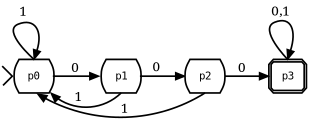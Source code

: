 <?xml version="1.0" encoding="UTF-8"?>
<dia:diagram xmlns:dia="http://www.lysator.liu.se/~alla/dia/"><dia:layer name="Background" visible="true"><dia:object type="SDL - State" version="0" id="O0"><dia:attribute name="obj_pos"><dia:point val="5.808,9"/></dia:attribute><dia:attribute name="obj_bb"><dia:rectangle val="5.758,8.95;8.242,11.05"/></dia:attribute><dia:attribute name="elem_corner"><dia:point val="5.808,9"/></dia:attribute><dia:attribute name="elem_width"><dia:real val="2.384"/></dia:attribute><dia:attribute name="elem_height"><dia:real val="2"/></dia:attribute><dia:attribute name="show_background"><dia:boolean val="true"/></dia:attribute><dia:attribute name="flip_horizontal"><dia:boolean val="false"/></dia:attribute><dia:attribute name="flip_vertical"><dia:boolean val="false"/></dia:attribute><dia:attribute name="padding"><dia:real val="0.354"/></dia:attribute><dia:attribute name="text"><dia:composite type="text"><dia:attribute name="string"><dia:string>#p0#</dia:string></dia:attribute><dia:attribute name="font"><dia:font name="Courier"/></dia:attribute><dia:attribute name="height"><dia:real val="0.8"/></dia:attribute><dia:attribute name="pos"><dia:point val="7,10.198"/></dia:attribute><dia:attribute name="color"><dia:color val="#000000"/></dia:attribute><dia:attribute name="alignment"><dia:enum val="1"/></dia:attribute></dia:composite></dia:attribute></dia:object><dia:object type="SDL - State" version="0" id="O1"><dia:attribute name="obj_pos"><dia:point val="11,9"/></dia:attribute><dia:attribute name="obj_bb"><dia:rectangle val="10.95,8.95;13.434,11.05"/></dia:attribute><dia:attribute name="elem_corner"><dia:point val="11,9"/></dia:attribute><dia:attribute name="elem_width"><dia:real val="2.384"/></dia:attribute><dia:attribute name="elem_height"><dia:real val="2"/></dia:attribute><dia:attribute name="show_background"><dia:boolean val="true"/></dia:attribute><dia:attribute name="flip_horizontal"><dia:boolean val="false"/></dia:attribute><dia:attribute name="flip_vertical"><dia:boolean val="false"/></dia:attribute><dia:attribute name="padding"><dia:real val="0.354"/></dia:attribute><dia:attribute name="text"><dia:composite type="text"><dia:attribute name="string"><dia:string>#p1#</dia:string></dia:attribute><dia:attribute name="font"><dia:font name="Courier"/></dia:attribute><dia:attribute name="height"><dia:real val="0.8"/></dia:attribute><dia:attribute name="pos"><dia:point val="12.192,10.198"/></dia:attribute><dia:attribute name="color"><dia:color val="#000000"/></dia:attribute><dia:attribute name="alignment"><dia:enum val="1"/></dia:attribute></dia:composite></dia:attribute></dia:object><dia:object type="SDL - Process" version="0" id="O2"><dia:attribute name="obj_pos"><dia:point val="21,9"/></dia:attribute><dia:attribute name="obj_bb"><dia:rectangle val="20.95,8.95;23.291,11.05"/></dia:attribute><dia:attribute name="elem_corner"><dia:point val="21,9"/></dia:attribute><dia:attribute name="elem_width"><dia:real val="2.241"/></dia:attribute><dia:attribute name="elem_height"><dia:real val="2"/></dia:attribute><dia:attribute name="show_background"><dia:boolean val="true"/></dia:attribute><dia:attribute name="flip_horizontal"><dia:boolean val="false"/></dia:attribute><dia:attribute name="flip_vertical"><dia:boolean val="false"/></dia:attribute><dia:attribute name="padding"><dia:real val="0.354"/></dia:attribute><dia:attribute name="text"><dia:composite type="text"><dia:attribute name="string"><dia:string>#p3#</dia:string></dia:attribute><dia:attribute name="font"><dia:font name="Courier"/></dia:attribute><dia:attribute name="height"><dia:real val="0.8"/></dia:attribute><dia:attribute name="pos"><dia:point val="22.12,10.198"/></dia:attribute><dia:attribute name="color"><dia:color val="#000000"/></dia:attribute><dia:attribute name="alignment"><dia:enum val="1"/></dia:attribute></dia:composite></dia:attribute></dia:object><dia:object type="Standard - Line" version="0" id="O3"><dia:attribute name="obj_pos"><dia:point val="8.12,10"/></dia:attribute><dia:attribute name="obj_bb"><dia:rectangle val="8.07,9.6;10.93,10.4"/></dia:attribute><dia:attribute name="conn_endpoints"><dia:point val="8.12,10"/><dia:point val="10.88,10"/></dia:attribute><dia:attribute name="numcp"><dia:int val="1"/></dia:attribute><dia:attribute name="end_arrow"><dia:enum val="3"/></dia:attribute><dia:attribute name="end_arrow_length"><dia:real val="0.5"/></dia:attribute><dia:attribute name="end_arrow_width"><dia:real val="0.4"/></dia:attribute><dia:connections><dia:connection handle="0" to="O0" connection="2"/></dia:connections></dia:object><dia:object type="Standard - Line" version="0" id="O4"><dia:attribute name="obj_pos"><dia:point val="13.313,10"/></dia:attribute><dia:attribute name="obj_bb"><dia:rectangle val="13.263,9.6;16.05,10.4"/></dia:attribute><dia:attribute name="conn_endpoints"><dia:point val="13.313,10"/><dia:point val="16,10"/></dia:attribute><dia:attribute name="numcp"><dia:int val="1"/></dia:attribute><dia:attribute name="end_arrow"><dia:enum val="3"/></dia:attribute><dia:attribute name="end_arrow_length"><dia:real val="0.5"/></dia:attribute><dia:attribute name="end_arrow_width"><dia:real val="0.4"/></dia:attribute><dia:connections><dia:connection handle="0" to="O1" connection="2"/></dia:connections></dia:object><dia:object type="Standard - BezierLine" version="0" id="O5"><dia:attribute name="obj_pos"><dia:point val="7,9"/></dia:attribute><dia:attribute name="obj_bb"><dia:rectangle val="5.715,6.749;7.396,9.171"/></dia:attribute><dia:attribute name="bez_points"><dia:point val="7,9"/><dia:point val="7.55,7.3"/><dia:point val="7.05,6.5"/><dia:point val="6.05,6.9"/><dia:point val="5.05,7.3"/><dia:point val="7,9"/><dia:point val="7,9"/></dia:attribute><dia:attribute name="corner_types"><dia:enum val="0"/><dia:enum val="0"/><dia:enum val="0"/></dia:attribute><dia:attribute name="start_arrow"><dia:enum val="3"/></dia:attribute><dia:attribute name="start_arrow_length"><dia:real val="0.5"/></dia:attribute><dia:attribute name="start_arrow_width"><dia:real val="0.4"/></dia:attribute><dia:connections><dia:connection handle="0" to="O0" connection="0"/><dia:connection handle="6" to="O0" connection="0"/></dia:connections></dia:object><dia:object type="Standard - Arc" version="0" id="O6"><dia:attribute name="obj_pos"><dia:point val="12.192,11"/></dia:attribute><dia:attribute name="obj_bb"><dia:rectangle val="7.95,10.6;12.242,11.9"/></dia:attribute><dia:attribute name="conn_endpoints"><dia:point val="12.192,11"/><dia:point val="8,11"/></dia:attribute><dia:attribute name="curve_distance"><dia:real val="-0.85"/></dia:attribute><dia:attribute name="end_arrow"><dia:enum val="3"/></dia:attribute><dia:attribute name="end_arrow_length"><dia:real val="0.5"/></dia:attribute><dia:attribute name="end_arrow_width"><dia:real val="0.4"/></dia:attribute><dia:connections><dia:connection handle="0" to="O1" connection="1"/></dia:connections></dia:object><dia:object type="Standard - BezierLine" version="0" id="O7"><dia:attribute name="obj_pos"><dia:point val="22.12,9"/></dia:attribute><dia:attribute name="obj_bb"><dia:rectangle val="20.99,6.643;22.516,9.171"/></dia:attribute><dia:attribute name="bez_points"><dia:point val="22.12,9"/><dia:point val="22.67,7.3"/><dia:point val="22.345,6.386"/><dia:point val="21.345,6.786"/><dia:point val="20.345,7.186"/><dia:point val="22.12,9"/><dia:point val="22.12,9"/></dia:attribute><dia:attribute name="corner_types"><dia:enum val="0"/><dia:enum val="0"/><dia:enum val="0"/></dia:attribute><dia:attribute name="start_arrow"><dia:enum val="3"/></dia:attribute><dia:attribute name="start_arrow_length"><dia:real val="0.5"/></dia:attribute><dia:attribute name="start_arrow_width"><dia:real val="0.4"/></dia:attribute><dia:connections><dia:connection handle="0" to="O2" connection="0"/><dia:connection handle="6" to="O2" connection="0"/></dia:connections></dia:object><dia:object type="Standard - Text" version="0" id="O8"><dia:attribute name="obj_pos"><dia:point val="9.45,9.75"/></dia:attribute><dia:attribute name="obj_bb"><dia:rectangle val="9.208,8.96;9.692,9.96"/></dia:attribute><dia:attribute name="text"><dia:composite type="text"><dia:attribute name="string"><dia:string>#0#</dia:string></dia:attribute><dia:attribute name="font"><dia:font name="Times-Roman"/></dia:attribute><dia:attribute name="height"><dia:real val="1"/></dia:attribute><dia:attribute name="pos"><dia:point val="9.45,9.75"/></dia:attribute><dia:attribute name="color"><dia:color val="#000000"/></dia:attribute><dia:attribute name="alignment"><dia:enum val="1"/></dia:attribute></dia:composite></dia:attribute></dia:object><dia:object type="Standard - Text" version="0" id="O9"><dia:attribute name="obj_pos"><dia:point val="14.296,9.7"/></dia:attribute><dia:attribute name="obj_bb"><dia:rectangle val="14.054,8.91;14.538,9.91"/></dia:attribute><dia:attribute name="text"><dia:composite type="text"><dia:attribute name="string"><dia:string>#0#</dia:string></dia:attribute><dia:attribute name="font"><dia:font name="Times-Roman"/></dia:attribute><dia:attribute name="height"><dia:real val="1"/></dia:attribute><dia:attribute name="pos"><dia:point val="14.296,9.7"/></dia:attribute><dia:attribute name="color"><dia:color val="#000000"/></dia:attribute><dia:attribute name="alignment"><dia:enum val="1"/></dia:attribute></dia:composite></dia:attribute></dia:object><dia:object type="Standard - Text" version="0" id="O10"><dia:attribute name="obj_pos"><dia:point val="19.4,9.75"/></dia:attribute><dia:attribute name="obj_bb"><dia:rectangle val="19.158,8.96;19.642,9.96"/></dia:attribute><dia:attribute name="text"><dia:composite type="text"><dia:attribute name="string"><dia:string>#0#</dia:string></dia:attribute><dia:attribute name="font"><dia:font name="Times-Roman"/></dia:attribute><dia:attribute name="height"><dia:real val="1"/></dia:attribute><dia:attribute name="pos"><dia:point val="19.4,9.75"/></dia:attribute><dia:attribute name="color"><dia:color val="#000000"/></dia:attribute><dia:attribute name="alignment"><dia:enum val="1"/></dia:attribute></dia:composite></dia:attribute></dia:object><dia:object type="Standard - Text" version="0" id="O11"><dia:attribute name="obj_pos"><dia:point val="6.35,6.4"/></dia:attribute><dia:attribute name="obj_bb"><dia:rectangle val="6.108,5.61;6.592,6.61"/></dia:attribute><dia:attribute name="text"><dia:composite type="text"><dia:attribute name="string"><dia:string>#1#</dia:string></dia:attribute><dia:attribute name="font"><dia:font name="Times-Roman"/></dia:attribute><dia:attribute name="height"><dia:real val="1"/></dia:attribute><dia:attribute name="pos"><dia:point val="6.35,6.4"/></dia:attribute><dia:attribute name="color"><dia:color val="#000000"/></dia:attribute><dia:attribute name="alignment"><dia:enum val="1"/></dia:attribute></dia:composite></dia:attribute></dia:object><dia:object type="Standard - Text" version="0" id="O12"><dia:attribute name="obj_pos"><dia:point val="9.652,11.475"/></dia:attribute><dia:attribute name="obj_bb"><dia:rectangle val="9.41,10.685;9.894,11.685"/></dia:attribute><dia:attribute name="text"><dia:composite type="text"><dia:attribute name="string"><dia:string>#1#</dia:string></dia:attribute><dia:attribute name="font"><dia:font name="Times-Roman"/></dia:attribute><dia:attribute name="height"><dia:real val="1"/></dia:attribute><dia:attribute name="pos"><dia:point val="9.652,11.475"/></dia:attribute><dia:attribute name="color"><dia:color val="#000000"/></dia:attribute><dia:attribute name="alignment"><dia:enum val="1"/></dia:attribute></dia:composite></dia:attribute></dia:object><dia:object type="Standard - PolyLine" version="0" id="O13"><dia:attribute name="obj_pos"><dia:point val="5.1,9.4"/></dia:attribute><dia:attribute name="obj_bb"><dia:rectangle val="5.029,9.329;5.735,10.621"/></dia:attribute><dia:attribute name="poly_points"><dia:point val="5.1,9.4"/><dia:point val="5.7,10"/><dia:point val="5.15,10.55"/></dia:attribute></dia:object><dia:object type="Standard - Line" version="0" id="O14"><dia:attribute name="obj_pos"><dia:point val="18.313,10"/></dia:attribute><dia:attribute name="obj_bb"><dia:rectangle val="18.263,9.6;21.05,10.4"/></dia:attribute><dia:attribute name="conn_endpoints"><dia:point val="18.313,10"/><dia:point val="21,10"/></dia:attribute><dia:attribute name="numcp"><dia:int val="1"/></dia:attribute><dia:attribute name="end_arrow"><dia:enum val="3"/></dia:attribute><dia:attribute name="end_arrow_length"><dia:real val="0.5"/></dia:attribute><dia:attribute name="end_arrow_width"><dia:real val="0.4"/></dia:attribute><dia:connections><dia:connection handle="0" to="O15" connection="2"/><dia:connection handle="1" to="O2" connection="3"/></dia:connections></dia:object><dia:object type="SDL - State" version="0" id="O15"><dia:attribute name="obj_pos"><dia:point val="16,9"/></dia:attribute><dia:attribute name="obj_bb"><dia:rectangle val="15.95,8.95;18.434,11.05"/></dia:attribute><dia:attribute name="elem_corner"><dia:point val="16,9"/></dia:attribute><dia:attribute name="elem_width"><dia:real val="2.384"/></dia:attribute><dia:attribute name="elem_height"><dia:real val="2"/></dia:attribute><dia:attribute name="show_background"><dia:boolean val="true"/></dia:attribute><dia:attribute name="flip_horizontal"><dia:boolean val="false"/></dia:attribute><dia:attribute name="flip_vertical"><dia:boolean val="false"/></dia:attribute><dia:attribute name="padding"><dia:real val="0.354"/></dia:attribute><dia:attribute name="text"><dia:composite type="text"><dia:attribute name="string"><dia:string>#p2#</dia:string></dia:attribute><dia:attribute name="font"><dia:font name="Courier"/></dia:attribute><dia:attribute name="height"><dia:real val="0.8"/></dia:attribute><dia:attribute name="pos"><dia:point val="17.192,10.198"/></dia:attribute><dia:attribute name="color"><dia:color val="#000000"/></dia:attribute><dia:attribute name="alignment"><dia:enum val="1"/></dia:attribute></dia:composite></dia:attribute></dia:object><dia:object type="Standard - Arc" version="0" id="O16"><dia:attribute name="obj_pos"><dia:point val="17.192,11"/></dia:attribute><dia:attribute name="obj_bb"><dia:rectangle val="7.148,10.65;17.242,12.502"/></dia:attribute><dia:attribute name="conn_endpoints"><dia:point val="17.192,11"/><dia:point val="7.2,11.05"/></dia:attribute><dia:attribute name="curve_distance"><dia:real val="-1.427"/></dia:attribute><dia:attribute name="end_arrow"><dia:enum val="3"/></dia:attribute><dia:attribute name="end_arrow_length"><dia:real val="0.5"/></dia:attribute><dia:attribute name="end_arrow_width"><dia:real val="0.4"/></dia:attribute><dia:connections><dia:connection handle="0" to="O15" connection="1"/></dia:connections></dia:object><dia:object type="Standard - Text" version="0" id="O17"><dia:attribute name="obj_pos"><dia:point val="12.402,12.175"/></dia:attribute><dia:attribute name="obj_bb"><dia:rectangle val="12.16,11.385;12.644,12.385"/></dia:attribute><dia:attribute name="text"><dia:composite type="text"><dia:attribute name="string"><dia:string>#1#</dia:string></dia:attribute><dia:attribute name="font"><dia:font name="Times-Roman"/></dia:attribute><dia:attribute name="height"><dia:real val="1"/></dia:attribute><dia:attribute name="pos"><dia:point val="12.402,12.175"/></dia:attribute><dia:attribute name="color"><dia:color val="#000000"/></dia:attribute><dia:attribute name="alignment"><dia:enum val="1"/></dia:attribute></dia:composite></dia:attribute></dia:object><dia:object type="Standard - Text" version="0" id="O18"><dia:attribute name="obj_pos"><dia:point val="21.702,6.375"/></dia:attribute><dia:attribute name="obj_bb"><dia:rectangle val="21.097,5.585;22.307,6.585"/></dia:attribute><dia:attribute name="text"><dia:composite type="text"><dia:attribute name="string"><dia:string>#0,1#</dia:string></dia:attribute><dia:attribute name="font"><dia:font name="Times-Roman"/></dia:attribute><dia:attribute name="height"><dia:real val="1"/></dia:attribute><dia:attribute name="pos"><dia:point val="21.702,6.375"/></dia:attribute><dia:attribute name="color"><dia:color val="#000000"/></dia:attribute><dia:attribute name="alignment"><dia:enum val="1"/></dia:attribute></dia:composite></dia:attribute></dia:object></dia:layer></dia:diagram>
